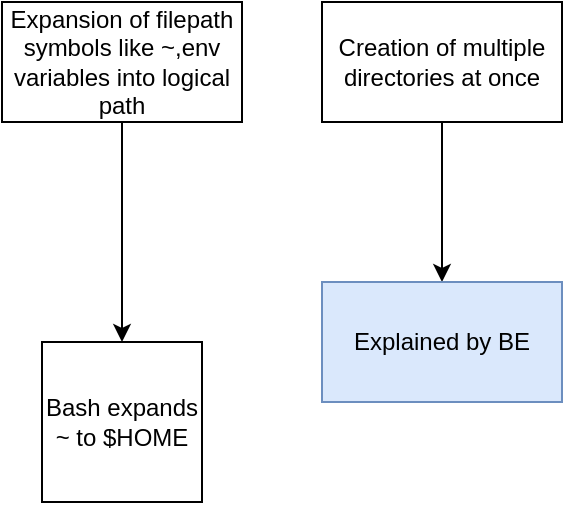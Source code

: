 <mxfile version="24.5.5" type="device">
  <diagram name="Page-1" id="0KPMy_KJ4vdwaD_P2r0g">
    <mxGraphModel dx="954" dy="592" grid="1" gridSize="10" guides="1" tooltips="1" connect="1" arrows="1" fold="1" page="1" pageScale="1" pageWidth="827" pageHeight="1169" math="0" shadow="0">
      <root>
        <mxCell id="0" />
        <mxCell id="1" parent="0" />
        <mxCell id="-gbjcol9xgP8SnNv5h3U-1" value="Bash expands ~ to $HOME" style="whiteSpace=wrap;html=1;aspect=fixed;" vertex="1" parent="1">
          <mxGeometry x="200" y="220" width="80" height="80" as="geometry" />
        </mxCell>
        <mxCell id="-gbjcol9xgP8SnNv5h3U-3" value="" style="edgeStyle=orthogonalEdgeStyle;rounded=0;orthogonalLoop=1;jettySize=auto;html=1;" edge="1" parent="1" source="-gbjcol9xgP8SnNv5h3U-2" target="-gbjcol9xgP8SnNv5h3U-1">
          <mxGeometry relative="1" as="geometry" />
        </mxCell>
        <mxCell id="-gbjcol9xgP8SnNv5h3U-2" value="Expansion of filepath symbols like ~,env variables into logical path" style="rounded=0;whiteSpace=wrap;html=1;" vertex="1" parent="1">
          <mxGeometry x="180" y="50" width="120" height="60" as="geometry" />
        </mxCell>
        <mxCell id="-gbjcol9xgP8SnNv5h3U-6" value="" style="edgeStyle=orthogonalEdgeStyle;rounded=0;orthogonalLoop=1;jettySize=auto;html=1;" edge="1" parent="1" source="-gbjcol9xgP8SnNv5h3U-4" target="-gbjcol9xgP8SnNv5h3U-5">
          <mxGeometry relative="1" as="geometry" />
        </mxCell>
        <mxCell id="-gbjcol9xgP8SnNv5h3U-4" value="Creation of multiple&lt;div&gt;directories at once&lt;/div&gt;" style="rounded=0;whiteSpace=wrap;html=1;" vertex="1" parent="1">
          <mxGeometry x="340" y="50" width="120" height="60" as="geometry" />
        </mxCell>
        <mxCell id="-gbjcol9xgP8SnNv5h3U-5" value="Explained by BE" style="rounded=0;whiteSpace=wrap;html=1;fillColor=#dae8fc;strokeColor=#6c8ebf;" vertex="1" parent="1">
          <mxGeometry x="340" y="190" width="120" height="60" as="geometry" />
        </mxCell>
      </root>
    </mxGraphModel>
  </diagram>
</mxfile>
